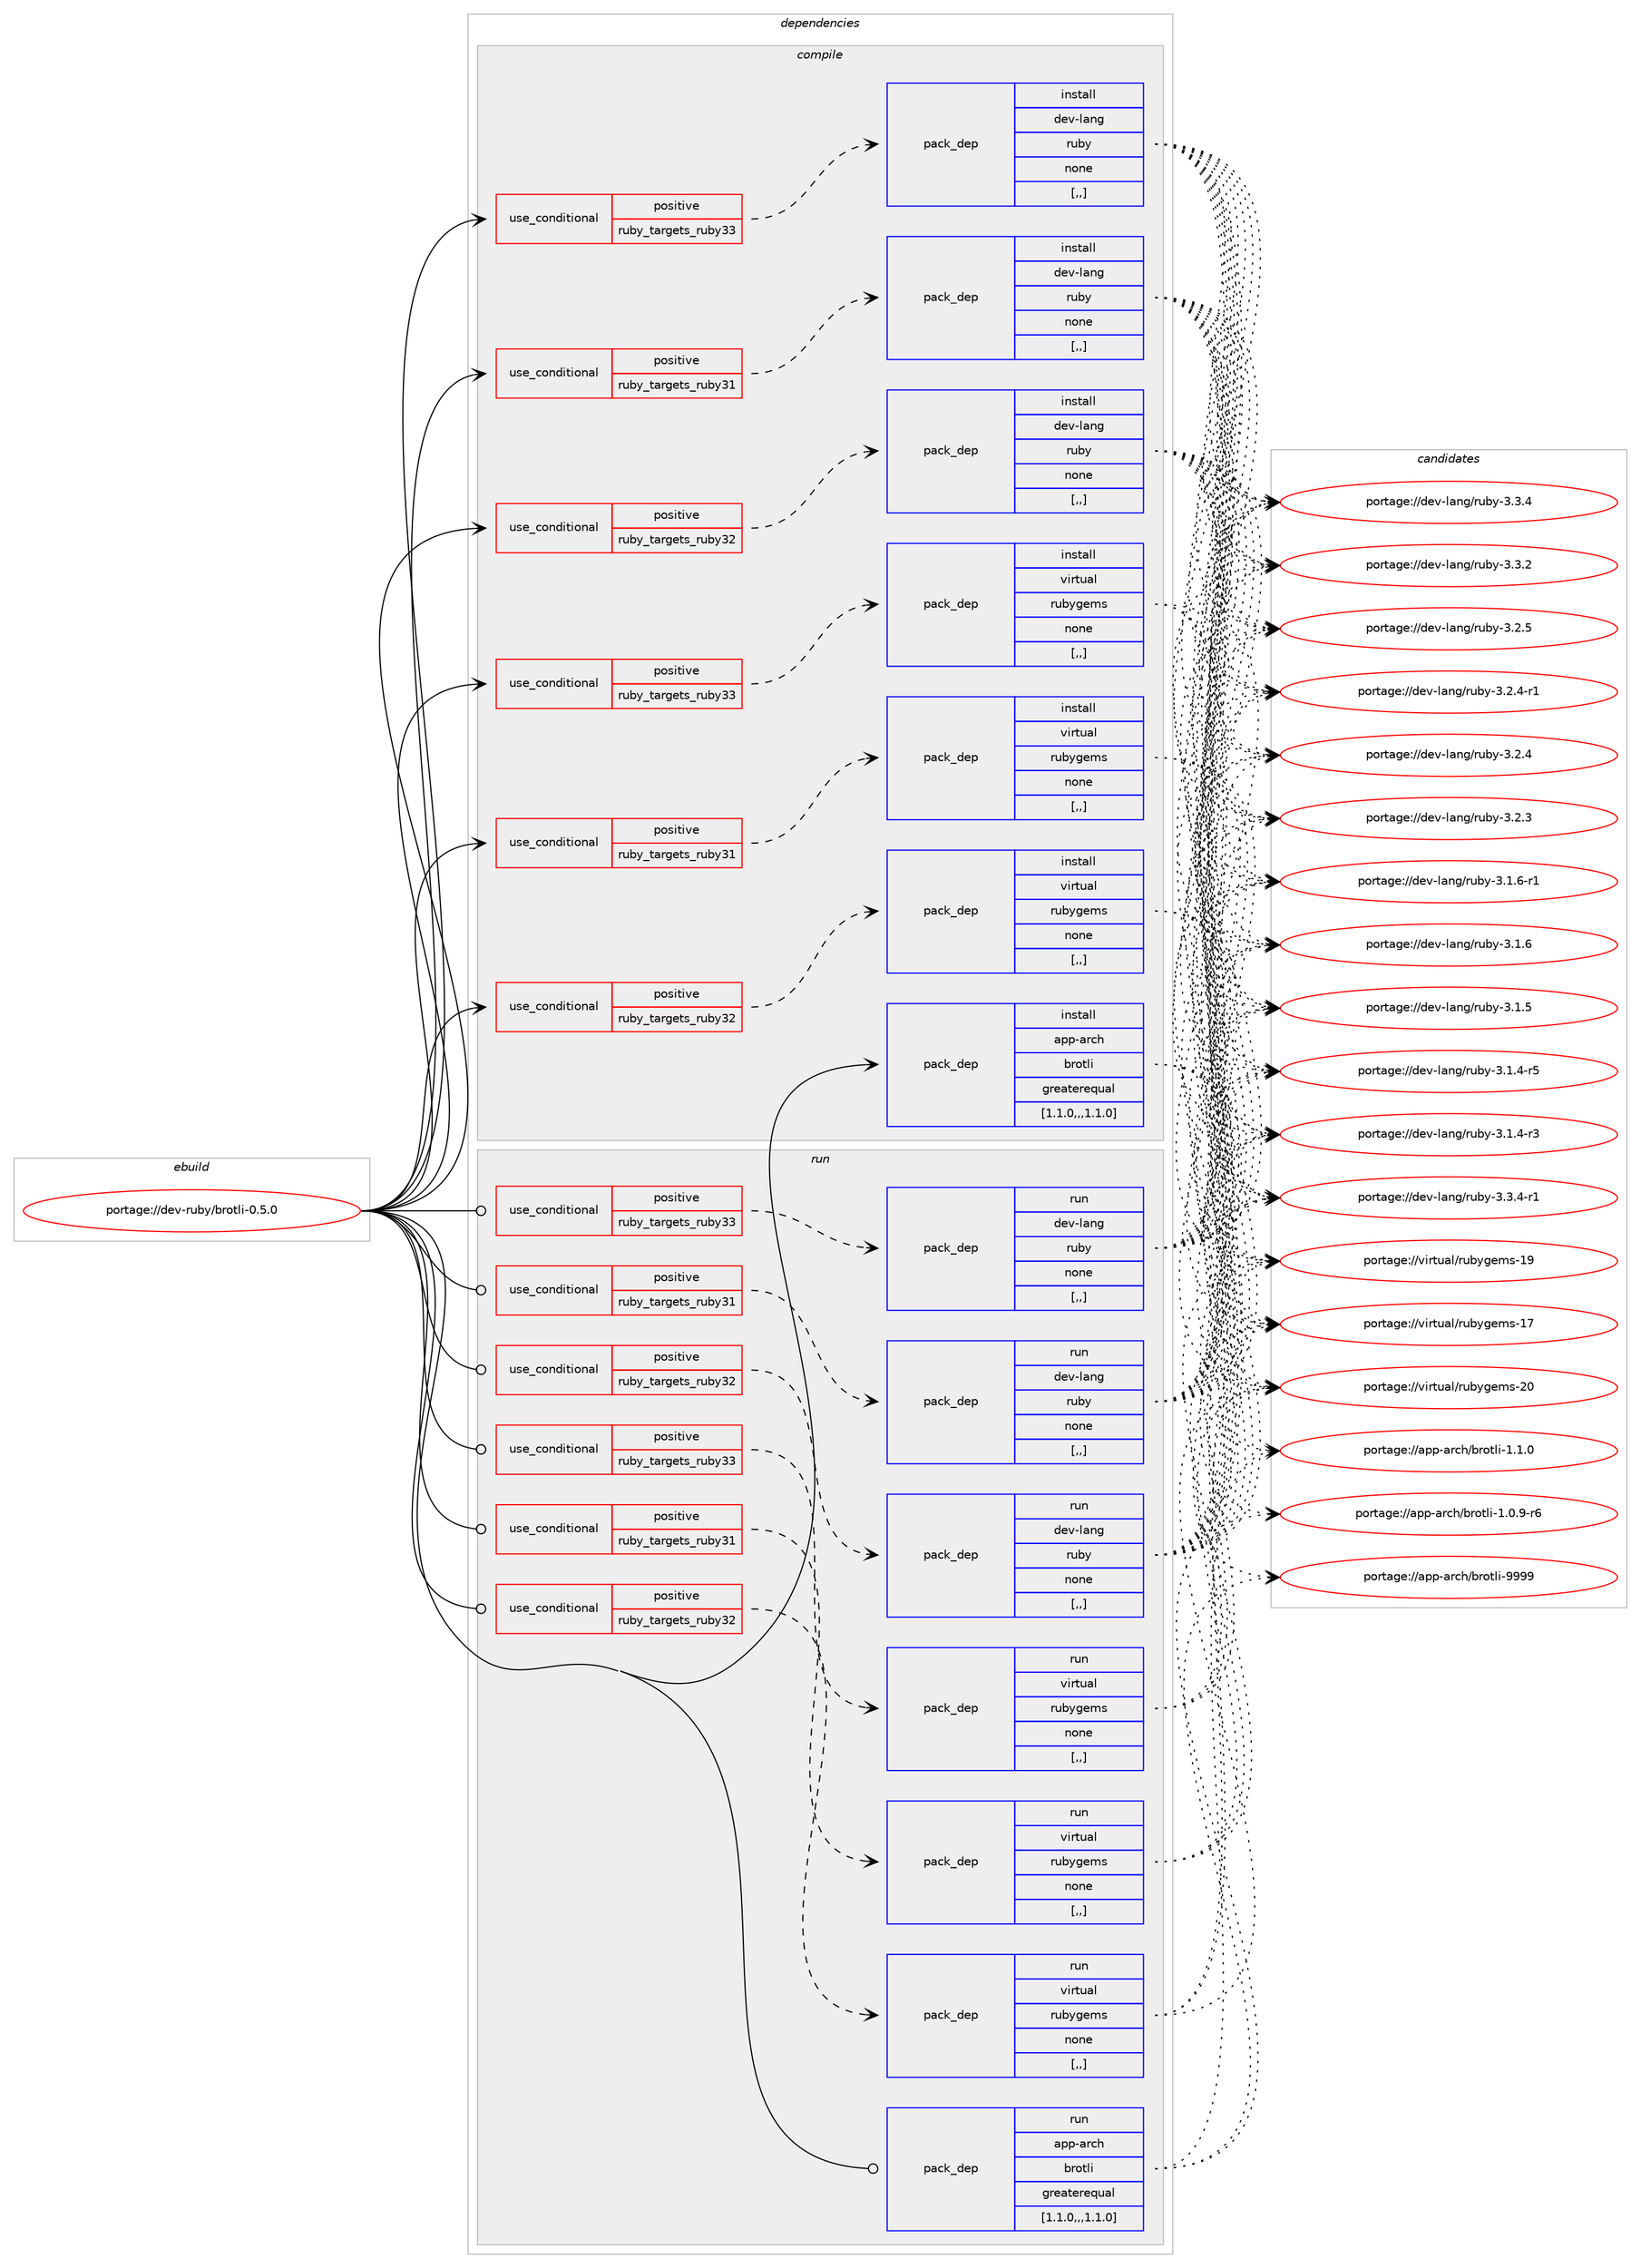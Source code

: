 digraph prolog {

# *************
# Graph options
# *************

newrank=true;
concentrate=true;
compound=true;
graph [rankdir=LR,fontname=Helvetica,fontsize=10,ranksep=1.5];#, ranksep=2.5, nodesep=0.2];
edge  [arrowhead=vee];
node  [fontname=Helvetica,fontsize=10];

# **********
# The ebuild
# **********

subgraph cluster_leftcol {
color=gray;
label=<<i>ebuild</i>>;
id [label="portage://dev-ruby/brotli-0.5.0", color=red, width=4, href="../dev-ruby/brotli-0.5.0.svg"];
}

# ****************
# The dependencies
# ****************

subgraph cluster_midcol {
color=gray;
label=<<i>dependencies</i>>;
subgraph cluster_compile {
fillcolor="#eeeeee";
style=filled;
label=<<i>compile</i>>;
subgraph cond45173 {
dependency178243 [label=<<TABLE BORDER="0" CELLBORDER="1" CELLSPACING="0" CELLPADDING="4"><TR><TD ROWSPAN="3" CELLPADDING="10">use_conditional</TD></TR><TR><TD>positive</TD></TR><TR><TD>ruby_targets_ruby31</TD></TR></TABLE>>, shape=none, color=red];
subgraph pack131779 {
dependency178244 [label=<<TABLE BORDER="0" CELLBORDER="1" CELLSPACING="0" CELLPADDING="4" WIDTH="220"><TR><TD ROWSPAN="6" CELLPADDING="30">pack_dep</TD></TR><TR><TD WIDTH="110">install</TD></TR><TR><TD>dev-lang</TD></TR><TR><TD>ruby</TD></TR><TR><TD>none</TD></TR><TR><TD>[,,]</TD></TR></TABLE>>, shape=none, color=blue];
}
dependency178243:e -> dependency178244:w [weight=20,style="dashed",arrowhead="vee"];
}
id:e -> dependency178243:w [weight=20,style="solid",arrowhead="vee"];
subgraph cond45174 {
dependency178245 [label=<<TABLE BORDER="0" CELLBORDER="1" CELLSPACING="0" CELLPADDING="4"><TR><TD ROWSPAN="3" CELLPADDING="10">use_conditional</TD></TR><TR><TD>positive</TD></TR><TR><TD>ruby_targets_ruby31</TD></TR></TABLE>>, shape=none, color=red];
subgraph pack131780 {
dependency178246 [label=<<TABLE BORDER="0" CELLBORDER="1" CELLSPACING="0" CELLPADDING="4" WIDTH="220"><TR><TD ROWSPAN="6" CELLPADDING="30">pack_dep</TD></TR><TR><TD WIDTH="110">install</TD></TR><TR><TD>virtual</TD></TR><TR><TD>rubygems</TD></TR><TR><TD>none</TD></TR><TR><TD>[,,]</TD></TR></TABLE>>, shape=none, color=blue];
}
dependency178245:e -> dependency178246:w [weight=20,style="dashed",arrowhead="vee"];
}
id:e -> dependency178245:w [weight=20,style="solid",arrowhead="vee"];
subgraph cond45175 {
dependency178247 [label=<<TABLE BORDER="0" CELLBORDER="1" CELLSPACING="0" CELLPADDING="4"><TR><TD ROWSPAN="3" CELLPADDING="10">use_conditional</TD></TR><TR><TD>positive</TD></TR><TR><TD>ruby_targets_ruby32</TD></TR></TABLE>>, shape=none, color=red];
subgraph pack131781 {
dependency178248 [label=<<TABLE BORDER="0" CELLBORDER="1" CELLSPACING="0" CELLPADDING="4" WIDTH="220"><TR><TD ROWSPAN="6" CELLPADDING="30">pack_dep</TD></TR><TR><TD WIDTH="110">install</TD></TR><TR><TD>dev-lang</TD></TR><TR><TD>ruby</TD></TR><TR><TD>none</TD></TR><TR><TD>[,,]</TD></TR></TABLE>>, shape=none, color=blue];
}
dependency178247:e -> dependency178248:w [weight=20,style="dashed",arrowhead="vee"];
}
id:e -> dependency178247:w [weight=20,style="solid",arrowhead="vee"];
subgraph cond45176 {
dependency178249 [label=<<TABLE BORDER="0" CELLBORDER="1" CELLSPACING="0" CELLPADDING="4"><TR><TD ROWSPAN="3" CELLPADDING="10">use_conditional</TD></TR><TR><TD>positive</TD></TR><TR><TD>ruby_targets_ruby32</TD></TR></TABLE>>, shape=none, color=red];
subgraph pack131782 {
dependency178250 [label=<<TABLE BORDER="0" CELLBORDER="1" CELLSPACING="0" CELLPADDING="4" WIDTH="220"><TR><TD ROWSPAN="6" CELLPADDING="30">pack_dep</TD></TR><TR><TD WIDTH="110">install</TD></TR><TR><TD>virtual</TD></TR><TR><TD>rubygems</TD></TR><TR><TD>none</TD></TR><TR><TD>[,,]</TD></TR></TABLE>>, shape=none, color=blue];
}
dependency178249:e -> dependency178250:w [weight=20,style="dashed",arrowhead="vee"];
}
id:e -> dependency178249:w [weight=20,style="solid",arrowhead="vee"];
subgraph cond45177 {
dependency178251 [label=<<TABLE BORDER="0" CELLBORDER="1" CELLSPACING="0" CELLPADDING="4"><TR><TD ROWSPAN="3" CELLPADDING="10">use_conditional</TD></TR><TR><TD>positive</TD></TR><TR><TD>ruby_targets_ruby33</TD></TR></TABLE>>, shape=none, color=red];
subgraph pack131783 {
dependency178252 [label=<<TABLE BORDER="0" CELLBORDER="1" CELLSPACING="0" CELLPADDING="4" WIDTH="220"><TR><TD ROWSPAN="6" CELLPADDING="30">pack_dep</TD></TR><TR><TD WIDTH="110">install</TD></TR><TR><TD>dev-lang</TD></TR><TR><TD>ruby</TD></TR><TR><TD>none</TD></TR><TR><TD>[,,]</TD></TR></TABLE>>, shape=none, color=blue];
}
dependency178251:e -> dependency178252:w [weight=20,style="dashed",arrowhead="vee"];
}
id:e -> dependency178251:w [weight=20,style="solid",arrowhead="vee"];
subgraph cond45178 {
dependency178253 [label=<<TABLE BORDER="0" CELLBORDER="1" CELLSPACING="0" CELLPADDING="4"><TR><TD ROWSPAN="3" CELLPADDING="10">use_conditional</TD></TR><TR><TD>positive</TD></TR><TR><TD>ruby_targets_ruby33</TD></TR></TABLE>>, shape=none, color=red];
subgraph pack131784 {
dependency178254 [label=<<TABLE BORDER="0" CELLBORDER="1" CELLSPACING="0" CELLPADDING="4" WIDTH="220"><TR><TD ROWSPAN="6" CELLPADDING="30">pack_dep</TD></TR><TR><TD WIDTH="110">install</TD></TR><TR><TD>virtual</TD></TR><TR><TD>rubygems</TD></TR><TR><TD>none</TD></TR><TR><TD>[,,]</TD></TR></TABLE>>, shape=none, color=blue];
}
dependency178253:e -> dependency178254:w [weight=20,style="dashed",arrowhead="vee"];
}
id:e -> dependency178253:w [weight=20,style="solid",arrowhead="vee"];
subgraph pack131785 {
dependency178255 [label=<<TABLE BORDER="0" CELLBORDER="1" CELLSPACING="0" CELLPADDING="4" WIDTH="220"><TR><TD ROWSPAN="6" CELLPADDING="30">pack_dep</TD></TR><TR><TD WIDTH="110">install</TD></TR><TR><TD>app-arch</TD></TR><TR><TD>brotli</TD></TR><TR><TD>greaterequal</TD></TR><TR><TD>[1.1.0,,,1.1.0]</TD></TR></TABLE>>, shape=none, color=blue];
}
id:e -> dependency178255:w [weight=20,style="solid",arrowhead="vee"];
}
subgraph cluster_compileandrun {
fillcolor="#eeeeee";
style=filled;
label=<<i>compile and run</i>>;
}
subgraph cluster_run {
fillcolor="#eeeeee";
style=filled;
label=<<i>run</i>>;
subgraph cond45179 {
dependency178256 [label=<<TABLE BORDER="0" CELLBORDER="1" CELLSPACING="0" CELLPADDING="4"><TR><TD ROWSPAN="3" CELLPADDING="10">use_conditional</TD></TR><TR><TD>positive</TD></TR><TR><TD>ruby_targets_ruby31</TD></TR></TABLE>>, shape=none, color=red];
subgraph pack131786 {
dependency178257 [label=<<TABLE BORDER="0" CELLBORDER="1" CELLSPACING="0" CELLPADDING="4" WIDTH="220"><TR><TD ROWSPAN="6" CELLPADDING="30">pack_dep</TD></TR><TR><TD WIDTH="110">run</TD></TR><TR><TD>dev-lang</TD></TR><TR><TD>ruby</TD></TR><TR><TD>none</TD></TR><TR><TD>[,,]</TD></TR></TABLE>>, shape=none, color=blue];
}
dependency178256:e -> dependency178257:w [weight=20,style="dashed",arrowhead="vee"];
}
id:e -> dependency178256:w [weight=20,style="solid",arrowhead="odot"];
subgraph cond45180 {
dependency178258 [label=<<TABLE BORDER="0" CELLBORDER="1" CELLSPACING="0" CELLPADDING="4"><TR><TD ROWSPAN="3" CELLPADDING="10">use_conditional</TD></TR><TR><TD>positive</TD></TR><TR><TD>ruby_targets_ruby31</TD></TR></TABLE>>, shape=none, color=red];
subgraph pack131787 {
dependency178259 [label=<<TABLE BORDER="0" CELLBORDER="1" CELLSPACING="0" CELLPADDING="4" WIDTH="220"><TR><TD ROWSPAN="6" CELLPADDING="30">pack_dep</TD></TR><TR><TD WIDTH="110">run</TD></TR><TR><TD>virtual</TD></TR><TR><TD>rubygems</TD></TR><TR><TD>none</TD></TR><TR><TD>[,,]</TD></TR></TABLE>>, shape=none, color=blue];
}
dependency178258:e -> dependency178259:w [weight=20,style="dashed",arrowhead="vee"];
}
id:e -> dependency178258:w [weight=20,style="solid",arrowhead="odot"];
subgraph cond45181 {
dependency178260 [label=<<TABLE BORDER="0" CELLBORDER="1" CELLSPACING="0" CELLPADDING="4"><TR><TD ROWSPAN="3" CELLPADDING="10">use_conditional</TD></TR><TR><TD>positive</TD></TR><TR><TD>ruby_targets_ruby32</TD></TR></TABLE>>, shape=none, color=red];
subgraph pack131788 {
dependency178261 [label=<<TABLE BORDER="0" CELLBORDER="1" CELLSPACING="0" CELLPADDING="4" WIDTH="220"><TR><TD ROWSPAN="6" CELLPADDING="30">pack_dep</TD></TR><TR><TD WIDTH="110">run</TD></TR><TR><TD>dev-lang</TD></TR><TR><TD>ruby</TD></TR><TR><TD>none</TD></TR><TR><TD>[,,]</TD></TR></TABLE>>, shape=none, color=blue];
}
dependency178260:e -> dependency178261:w [weight=20,style="dashed",arrowhead="vee"];
}
id:e -> dependency178260:w [weight=20,style="solid",arrowhead="odot"];
subgraph cond45182 {
dependency178262 [label=<<TABLE BORDER="0" CELLBORDER="1" CELLSPACING="0" CELLPADDING="4"><TR><TD ROWSPAN="3" CELLPADDING="10">use_conditional</TD></TR><TR><TD>positive</TD></TR><TR><TD>ruby_targets_ruby32</TD></TR></TABLE>>, shape=none, color=red];
subgraph pack131789 {
dependency178263 [label=<<TABLE BORDER="0" CELLBORDER="1" CELLSPACING="0" CELLPADDING="4" WIDTH="220"><TR><TD ROWSPAN="6" CELLPADDING="30">pack_dep</TD></TR><TR><TD WIDTH="110">run</TD></TR><TR><TD>virtual</TD></TR><TR><TD>rubygems</TD></TR><TR><TD>none</TD></TR><TR><TD>[,,]</TD></TR></TABLE>>, shape=none, color=blue];
}
dependency178262:e -> dependency178263:w [weight=20,style="dashed",arrowhead="vee"];
}
id:e -> dependency178262:w [weight=20,style="solid",arrowhead="odot"];
subgraph cond45183 {
dependency178264 [label=<<TABLE BORDER="0" CELLBORDER="1" CELLSPACING="0" CELLPADDING="4"><TR><TD ROWSPAN="3" CELLPADDING="10">use_conditional</TD></TR><TR><TD>positive</TD></TR><TR><TD>ruby_targets_ruby33</TD></TR></TABLE>>, shape=none, color=red];
subgraph pack131790 {
dependency178265 [label=<<TABLE BORDER="0" CELLBORDER="1" CELLSPACING="0" CELLPADDING="4" WIDTH="220"><TR><TD ROWSPAN="6" CELLPADDING="30">pack_dep</TD></TR><TR><TD WIDTH="110">run</TD></TR><TR><TD>dev-lang</TD></TR><TR><TD>ruby</TD></TR><TR><TD>none</TD></TR><TR><TD>[,,]</TD></TR></TABLE>>, shape=none, color=blue];
}
dependency178264:e -> dependency178265:w [weight=20,style="dashed",arrowhead="vee"];
}
id:e -> dependency178264:w [weight=20,style="solid",arrowhead="odot"];
subgraph cond45184 {
dependency178266 [label=<<TABLE BORDER="0" CELLBORDER="1" CELLSPACING="0" CELLPADDING="4"><TR><TD ROWSPAN="3" CELLPADDING="10">use_conditional</TD></TR><TR><TD>positive</TD></TR><TR><TD>ruby_targets_ruby33</TD></TR></TABLE>>, shape=none, color=red];
subgraph pack131791 {
dependency178267 [label=<<TABLE BORDER="0" CELLBORDER="1" CELLSPACING="0" CELLPADDING="4" WIDTH="220"><TR><TD ROWSPAN="6" CELLPADDING="30">pack_dep</TD></TR><TR><TD WIDTH="110">run</TD></TR><TR><TD>virtual</TD></TR><TR><TD>rubygems</TD></TR><TR><TD>none</TD></TR><TR><TD>[,,]</TD></TR></TABLE>>, shape=none, color=blue];
}
dependency178266:e -> dependency178267:w [weight=20,style="dashed",arrowhead="vee"];
}
id:e -> dependency178266:w [weight=20,style="solid",arrowhead="odot"];
subgraph pack131792 {
dependency178268 [label=<<TABLE BORDER="0" CELLBORDER="1" CELLSPACING="0" CELLPADDING="4" WIDTH="220"><TR><TD ROWSPAN="6" CELLPADDING="30">pack_dep</TD></TR><TR><TD WIDTH="110">run</TD></TR><TR><TD>app-arch</TD></TR><TR><TD>brotli</TD></TR><TR><TD>greaterequal</TD></TR><TR><TD>[1.1.0,,,1.1.0]</TD></TR></TABLE>>, shape=none, color=blue];
}
id:e -> dependency178268:w [weight=20,style="solid",arrowhead="odot"];
}
}

# **************
# The candidates
# **************

subgraph cluster_choices {
rank=same;
color=gray;
label=<<i>candidates</i>>;

subgraph choice131779 {
color=black;
nodesep=1;
choice100101118451089711010347114117981214551465146524511449 [label="portage://dev-lang/ruby-3.3.4-r1", color=red, width=4,href="../dev-lang/ruby-3.3.4-r1.svg"];
choice10010111845108971101034711411798121455146514652 [label="portage://dev-lang/ruby-3.3.4", color=red, width=4,href="../dev-lang/ruby-3.3.4.svg"];
choice10010111845108971101034711411798121455146514650 [label="portage://dev-lang/ruby-3.3.2", color=red, width=4,href="../dev-lang/ruby-3.3.2.svg"];
choice10010111845108971101034711411798121455146504653 [label="portage://dev-lang/ruby-3.2.5", color=red, width=4,href="../dev-lang/ruby-3.2.5.svg"];
choice100101118451089711010347114117981214551465046524511449 [label="portage://dev-lang/ruby-3.2.4-r1", color=red, width=4,href="../dev-lang/ruby-3.2.4-r1.svg"];
choice10010111845108971101034711411798121455146504652 [label="portage://dev-lang/ruby-3.2.4", color=red, width=4,href="../dev-lang/ruby-3.2.4.svg"];
choice10010111845108971101034711411798121455146504651 [label="portage://dev-lang/ruby-3.2.3", color=red, width=4,href="../dev-lang/ruby-3.2.3.svg"];
choice100101118451089711010347114117981214551464946544511449 [label="portage://dev-lang/ruby-3.1.6-r1", color=red, width=4,href="../dev-lang/ruby-3.1.6-r1.svg"];
choice10010111845108971101034711411798121455146494654 [label="portage://dev-lang/ruby-3.1.6", color=red, width=4,href="../dev-lang/ruby-3.1.6.svg"];
choice10010111845108971101034711411798121455146494653 [label="portage://dev-lang/ruby-3.1.5", color=red, width=4,href="../dev-lang/ruby-3.1.5.svg"];
choice100101118451089711010347114117981214551464946524511453 [label="portage://dev-lang/ruby-3.1.4-r5", color=red, width=4,href="../dev-lang/ruby-3.1.4-r5.svg"];
choice100101118451089711010347114117981214551464946524511451 [label="portage://dev-lang/ruby-3.1.4-r3", color=red, width=4,href="../dev-lang/ruby-3.1.4-r3.svg"];
dependency178244:e -> choice100101118451089711010347114117981214551465146524511449:w [style=dotted,weight="100"];
dependency178244:e -> choice10010111845108971101034711411798121455146514652:w [style=dotted,weight="100"];
dependency178244:e -> choice10010111845108971101034711411798121455146514650:w [style=dotted,weight="100"];
dependency178244:e -> choice10010111845108971101034711411798121455146504653:w [style=dotted,weight="100"];
dependency178244:e -> choice100101118451089711010347114117981214551465046524511449:w [style=dotted,weight="100"];
dependency178244:e -> choice10010111845108971101034711411798121455146504652:w [style=dotted,weight="100"];
dependency178244:e -> choice10010111845108971101034711411798121455146504651:w [style=dotted,weight="100"];
dependency178244:e -> choice100101118451089711010347114117981214551464946544511449:w [style=dotted,weight="100"];
dependency178244:e -> choice10010111845108971101034711411798121455146494654:w [style=dotted,weight="100"];
dependency178244:e -> choice10010111845108971101034711411798121455146494653:w [style=dotted,weight="100"];
dependency178244:e -> choice100101118451089711010347114117981214551464946524511453:w [style=dotted,weight="100"];
dependency178244:e -> choice100101118451089711010347114117981214551464946524511451:w [style=dotted,weight="100"];
}
subgraph choice131780 {
color=black;
nodesep=1;
choice118105114116117971084711411798121103101109115455048 [label="portage://virtual/rubygems-20", color=red, width=4,href="../virtual/rubygems-20.svg"];
choice118105114116117971084711411798121103101109115454957 [label="portage://virtual/rubygems-19", color=red, width=4,href="../virtual/rubygems-19.svg"];
choice118105114116117971084711411798121103101109115454955 [label="portage://virtual/rubygems-17", color=red, width=4,href="../virtual/rubygems-17.svg"];
dependency178246:e -> choice118105114116117971084711411798121103101109115455048:w [style=dotted,weight="100"];
dependency178246:e -> choice118105114116117971084711411798121103101109115454957:w [style=dotted,weight="100"];
dependency178246:e -> choice118105114116117971084711411798121103101109115454955:w [style=dotted,weight="100"];
}
subgraph choice131781 {
color=black;
nodesep=1;
choice100101118451089711010347114117981214551465146524511449 [label="portage://dev-lang/ruby-3.3.4-r1", color=red, width=4,href="../dev-lang/ruby-3.3.4-r1.svg"];
choice10010111845108971101034711411798121455146514652 [label="portage://dev-lang/ruby-3.3.4", color=red, width=4,href="../dev-lang/ruby-3.3.4.svg"];
choice10010111845108971101034711411798121455146514650 [label="portage://dev-lang/ruby-3.3.2", color=red, width=4,href="../dev-lang/ruby-3.3.2.svg"];
choice10010111845108971101034711411798121455146504653 [label="portage://dev-lang/ruby-3.2.5", color=red, width=4,href="../dev-lang/ruby-3.2.5.svg"];
choice100101118451089711010347114117981214551465046524511449 [label="portage://dev-lang/ruby-3.2.4-r1", color=red, width=4,href="../dev-lang/ruby-3.2.4-r1.svg"];
choice10010111845108971101034711411798121455146504652 [label="portage://dev-lang/ruby-3.2.4", color=red, width=4,href="../dev-lang/ruby-3.2.4.svg"];
choice10010111845108971101034711411798121455146504651 [label="portage://dev-lang/ruby-3.2.3", color=red, width=4,href="../dev-lang/ruby-3.2.3.svg"];
choice100101118451089711010347114117981214551464946544511449 [label="portage://dev-lang/ruby-3.1.6-r1", color=red, width=4,href="../dev-lang/ruby-3.1.6-r1.svg"];
choice10010111845108971101034711411798121455146494654 [label="portage://dev-lang/ruby-3.1.6", color=red, width=4,href="../dev-lang/ruby-3.1.6.svg"];
choice10010111845108971101034711411798121455146494653 [label="portage://dev-lang/ruby-3.1.5", color=red, width=4,href="../dev-lang/ruby-3.1.5.svg"];
choice100101118451089711010347114117981214551464946524511453 [label="portage://dev-lang/ruby-3.1.4-r5", color=red, width=4,href="../dev-lang/ruby-3.1.4-r5.svg"];
choice100101118451089711010347114117981214551464946524511451 [label="portage://dev-lang/ruby-3.1.4-r3", color=red, width=4,href="../dev-lang/ruby-3.1.4-r3.svg"];
dependency178248:e -> choice100101118451089711010347114117981214551465146524511449:w [style=dotted,weight="100"];
dependency178248:e -> choice10010111845108971101034711411798121455146514652:w [style=dotted,weight="100"];
dependency178248:e -> choice10010111845108971101034711411798121455146514650:w [style=dotted,weight="100"];
dependency178248:e -> choice10010111845108971101034711411798121455146504653:w [style=dotted,weight="100"];
dependency178248:e -> choice100101118451089711010347114117981214551465046524511449:w [style=dotted,weight="100"];
dependency178248:e -> choice10010111845108971101034711411798121455146504652:w [style=dotted,weight="100"];
dependency178248:e -> choice10010111845108971101034711411798121455146504651:w [style=dotted,weight="100"];
dependency178248:e -> choice100101118451089711010347114117981214551464946544511449:w [style=dotted,weight="100"];
dependency178248:e -> choice10010111845108971101034711411798121455146494654:w [style=dotted,weight="100"];
dependency178248:e -> choice10010111845108971101034711411798121455146494653:w [style=dotted,weight="100"];
dependency178248:e -> choice100101118451089711010347114117981214551464946524511453:w [style=dotted,weight="100"];
dependency178248:e -> choice100101118451089711010347114117981214551464946524511451:w [style=dotted,weight="100"];
}
subgraph choice131782 {
color=black;
nodesep=1;
choice118105114116117971084711411798121103101109115455048 [label="portage://virtual/rubygems-20", color=red, width=4,href="../virtual/rubygems-20.svg"];
choice118105114116117971084711411798121103101109115454957 [label="portage://virtual/rubygems-19", color=red, width=4,href="../virtual/rubygems-19.svg"];
choice118105114116117971084711411798121103101109115454955 [label="portage://virtual/rubygems-17", color=red, width=4,href="../virtual/rubygems-17.svg"];
dependency178250:e -> choice118105114116117971084711411798121103101109115455048:w [style=dotted,weight="100"];
dependency178250:e -> choice118105114116117971084711411798121103101109115454957:w [style=dotted,weight="100"];
dependency178250:e -> choice118105114116117971084711411798121103101109115454955:w [style=dotted,weight="100"];
}
subgraph choice131783 {
color=black;
nodesep=1;
choice100101118451089711010347114117981214551465146524511449 [label="portage://dev-lang/ruby-3.3.4-r1", color=red, width=4,href="../dev-lang/ruby-3.3.4-r1.svg"];
choice10010111845108971101034711411798121455146514652 [label="portage://dev-lang/ruby-3.3.4", color=red, width=4,href="../dev-lang/ruby-3.3.4.svg"];
choice10010111845108971101034711411798121455146514650 [label="portage://dev-lang/ruby-3.3.2", color=red, width=4,href="../dev-lang/ruby-3.3.2.svg"];
choice10010111845108971101034711411798121455146504653 [label="portage://dev-lang/ruby-3.2.5", color=red, width=4,href="../dev-lang/ruby-3.2.5.svg"];
choice100101118451089711010347114117981214551465046524511449 [label="portage://dev-lang/ruby-3.2.4-r1", color=red, width=4,href="../dev-lang/ruby-3.2.4-r1.svg"];
choice10010111845108971101034711411798121455146504652 [label="portage://dev-lang/ruby-3.2.4", color=red, width=4,href="../dev-lang/ruby-3.2.4.svg"];
choice10010111845108971101034711411798121455146504651 [label="portage://dev-lang/ruby-3.2.3", color=red, width=4,href="../dev-lang/ruby-3.2.3.svg"];
choice100101118451089711010347114117981214551464946544511449 [label="portage://dev-lang/ruby-3.1.6-r1", color=red, width=4,href="../dev-lang/ruby-3.1.6-r1.svg"];
choice10010111845108971101034711411798121455146494654 [label="portage://dev-lang/ruby-3.1.6", color=red, width=4,href="../dev-lang/ruby-3.1.6.svg"];
choice10010111845108971101034711411798121455146494653 [label="portage://dev-lang/ruby-3.1.5", color=red, width=4,href="../dev-lang/ruby-3.1.5.svg"];
choice100101118451089711010347114117981214551464946524511453 [label="portage://dev-lang/ruby-3.1.4-r5", color=red, width=4,href="../dev-lang/ruby-3.1.4-r5.svg"];
choice100101118451089711010347114117981214551464946524511451 [label="portage://dev-lang/ruby-3.1.4-r3", color=red, width=4,href="../dev-lang/ruby-3.1.4-r3.svg"];
dependency178252:e -> choice100101118451089711010347114117981214551465146524511449:w [style=dotted,weight="100"];
dependency178252:e -> choice10010111845108971101034711411798121455146514652:w [style=dotted,weight="100"];
dependency178252:e -> choice10010111845108971101034711411798121455146514650:w [style=dotted,weight="100"];
dependency178252:e -> choice10010111845108971101034711411798121455146504653:w [style=dotted,weight="100"];
dependency178252:e -> choice100101118451089711010347114117981214551465046524511449:w [style=dotted,weight="100"];
dependency178252:e -> choice10010111845108971101034711411798121455146504652:w [style=dotted,weight="100"];
dependency178252:e -> choice10010111845108971101034711411798121455146504651:w [style=dotted,weight="100"];
dependency178252:e -> choice100101118451089711010347114117981214551464946544511449:w [style=dotted,weight="100"];
dependency178252:e -> choice10010111845108971101034711411798121455146494654:w [style=dotted,weight="100"];
dependency178252:e -> choice10010111845108971101034711411798121455146494653:w [style=dotted,weight="100"];
dependency178252:e -> choice100101118451089711010347114117981214551464946524511453:w [style=dotted,weight="100"];
dependency178252:e -> choice100101118451089711010347114117981214551464946524511451:w [style=dotted,weight="100"];
}
subgraph choice131784 {
color=black;
nodesep=1;
choice118105114116117971084711411798121103101109115455048 [label="portage://virtual/rubygems-20", color=red, width=4,href="../virtual/rubygems-20.svg"];
choice118105114116117971084711411798121103101109115454957 [label="portage://virtual/rubygems-19", color=red, width=4,href="../virtual/rubygems-19.svg"];
choice118105114116117971084711411798121103101109115454955 [label="portage://virtual/rubygems-17", color=red, width=4,href="../virtual/rubygems-17.svg"];
dependency178254:e -> choice118105114116117971084711411798121103101109115455048:w [style=dotted,weight="100"];
dependency178254:e -> choice118105114116117971084711411798121103101109115454957:w [style=dotted,weight="100"];
dependency178254:e -> choice118105114116117971084711411798121103101109115454955:w [style=dotted,weight="100"];
}
subgraph choice131785 {
color=black;
nodesep=1;
choice9711211245971149910447981141111161081054557575757 [label="portage://app-arch/brotli-9999", color=red, width=4,href="../app-arch/brotli-9999.svg"];
choice971121124597114991044798114111116108105454946494648 [label="portage://app-arch/brotli-1.1.0", color=red, width=4,href="../app-arch/brotli-1.1.0.svg"];
choice9711211245971149910447981141111161081054549464846574511454 [label="portage://app-arch/brotli-1.0.9-r6", color=red, width=4,href="../app-arch/brotli-1.0.9-r6.svg"];
dependency178255:e -> choice9711211245971149910447981141111161081054557575757:w [style=dotted,weight="100"];
dependency178255:e -> choice971121124597114991044798114111116108105454946494648:w [style=dotted,weight="100"];
dependency178255:e -> choice9711211245971149910447981141111161081054549464846574511454:w [style=dotted,weight="100"];
}
subgraph choice131786 {
color=black;
nodesep=1;
choice100101118451089711010347114117981214551465146524511449 [label="portage://dev-lang/ruby-3.3.4-r1", color=red, width=4,href="../dev-lang/ruby-3.3.4-r1.svg"];
choice10010111845108971101034711411798121455146514652 [label="portage://dev-lang/ruby-3.3.4", color=red, width=4,href="../dev-lang/ruby-3.3.4.svg"];
choice10010111845108971101034711411798121455146514650 [label="portage://dev-lang/ruby-3.3.2", color=red, width=4,href="../dev-lang/ruby-3.3.2.svg"];
choice10010111845108971101034711411798121455146504653 [label="portage://dev-lang/ruby-3.2.5", color=red, width=4,href="../dev-lang/ruby-3.2.5.svg"];
choice100101118451089711010347114117981214551465046524511449 [label="portage://dev-lang/ruby-3.2.4-r1", color=red, width=4,href="../dev-lang/ruby-3.2.4-r1.svg"];
choice10010111845108971101034711411798121455146504652 [label="portage://dev-lang/ruby-3.2.4", color=red, width=4,href="../dev-lang/ruby-3.2.4.svg"];
choice10010111845108971101034711411798121455146504651 [label="portage://dev-lang/ruby-3.2.3", color=red, width=4,href="../dev-lang/ruby-3.2.3.svg"];
choice100101118451089711010347114117981214551464946544511449 [label="portage://dev-lang/ruby-3.1.6-r1", color=red, width=4,href="../dev-lang/ruby-3.1.6-r1.svg"];
choice10010111845108971101034711411798121455146494654 [label="portage://dev-lang/ruby-3.1.6", color=red, width=4,href="../dev-lang/ruby-3.1.6.svg"];
choice10010111845108971101034711411798121455146494653 [label="portage://dev-lang/ruby-3.1.5", color=red, width=4,href="../dev-lang/ruby-3.1.5.svg"];
choice100101118451089711010347114117981214551464946524511453 [label="portage://dev-lang/ruby-3.1.4-r5", color=red, width=4,href="../dev-lang/ruby-3.1.4-r5.svg"];
choice100101118451089711010347114117981214551464946524511451 [label="portage://dev-lang/ruby-3.1.4-r3", color=red, width=4,href="../dev-lang/ruby-3.1.4-r3.svg"];
dependency178257:e -> choice100101118451089711010347114117981214551465146524511449:w [style=dotted,weight="100"];
dependency178257:e -> choice10010111845108971101034711411798121455146514652:w [style=dotted,weight="100"];
dependency178257:e -> choice10010111845108971101034711411798121455146514650:w [style=dotted,weight="100"];
dependency178257:e -> choice10010111845108971101034711411798121455146504653:w [style=dotted,weight="100"];
dependency178257:e -> choice100101118451089711010347114117981214551465046524511449:w [style=dotted,weight="100"];
dependency178257:e -> choice10010111845108971101034711411798121455146504652:w [style=dotted,weight="100"];
dependency178257:e -> choice10010111845108971101034711411798121455146504651:w [style=dotted,weight="100"];
dependency178257:e -> choice100101118451089711010347114117981214551464946544511449:w [style=dotted,weight="100"];
dependency178257:e -> choice10010111845108971101034711411798121455146494654:w [style=dotted,weight="100"];
dependency178257:e -> choice10010111845108971101034711411798121455146494653:w [style=dotted,weight="100"];
dependency178257:e -> choice100101118451089711010347114117981214551464946524511453:w [style=dotted,weight="100"];
dependency178257:e -> choice100101118451089711010347114117981214551464946524511451:w [style=dotted,weight="100"];
}
subgraph choice131787 {
color=black;
nodesep=1;
choice118105114116117971084711411798121103101109115455048 [label="portage://virtual/rubygems-20", color=red, width=4,href="../virtual/rubygems-20.svg"];
choice118105114116117971084711411798121103101109115454957 [label="portage://virtual/rubygems-19", color=red, width=4,href="../virtual/rubygems-19.svg"];
choice118105114116117971084711411798121103101109115454955 [label="portage://virtual/rubygems-17", color=red, width=4,href="../virtual/rubygems-17.svg"];
dependency178259:e -> choice118105114116117971084711411798121103101109115455048:w [style=dotted,weight="100"];
dependency178259:e -> choice118105114116117971084711411798121103101109115454957:w [style=dotted,weight="100"];
dependency178259:e -> choice118105114116117971084711411798121103101109115454955:w [style=dotted,weight="100"];
}
subgraph choice131788 {
color=black;
nodesep=1;
choice100101118451089711010347114117981214551465146524511449 [label="portage://dev-lang/ruby-3.3.4-r1", color=red, width=4,href="../dev-lang/ruby-3.3.4-r1.svg"];
choice10010111845108971101034711411798121455146514652 [label="portage://dev-lang/ruby-3.3.4", color=red, width=4,href="../dev-lang/ruby-3.3.4.svg"];
choice10010111845108971101034711411798121455146514650 [label="portage://dev-lang/ruby-3.3.2", color=red, width=4,href="../dev-lang/ruby-3.3.2.svg"];
choice10010111845108971101034711411798121455146504653 [label="portage://dev-lang/ruby-3.2.5", color=red, width=4,href="../dev-lang/ruby-3.2.5.svg"];
choice100101118451089711010347114117981214551465046524511449 [label="portage://dev-lang/ruby-3.2.4-r1", color=red, width=4,href="../dev-lang/ruby-3.2.4-r1.svg"];
choice10010111845108971101034711411798121455146504652 [label="portage://dev-lang/ruby-3.2.4", color=red, width=4,href="../dev-lang/ruby-3.2.4.svg"];
choice10010111845108971101034711411798121455146504651 [label="portage://dev-lang/ruby-3.2.3", color=red, width=4,href="../dev-lang/ruby-3.2.3.svg"];
choice100101118451089711010347114117981214551464946544511449 [label="portage://dev-lang/ruby-3.1.6-r1", color=red, width=4,href="../dev-lang/ruby-3.1.6-r1.svg"];
choice10010111845108971101034711411798121455146494654 [label="portage://dev-lang/ruby-3.1.6", color=red, width=4,href="../dev-lang/ruby-3.1.6.svg"];
choice10010111845108971101034711411798121455146494653 [label="portage://dev-lang/ruby-3.1.5", color=red, width=4,href="../dev-lang/ruby-3.1.5.svg"];
choice100101118451089711010347114117981214551464946524511453 [label="portage://dev-lang/ruby-3.1.4-r5", color=red, width=4,href="../dev-lang/ruby-3.1.4-r5.svg"];
choice100101118451089711010347114117981214551464946524511451 [label="portage://dev-lang/ruby-3.1.4-r3", color=red, width=4,href="../dev-lang/ruby-3.1.4-r3.svg"];
dependency178261:e -> choice100101118451089711010347114117981214551465146524511449:w [style=dotted,weight="100"];
dependency178261:e -> choice10010111845108971101034711411798121455146514652:w [style=dotted,weight="100"];
dependency178261:e -> choice10010111845108971101034711411798121455146514650:w [style=dotted,weight="100"];
dependency178261:e -> choice10010111845108971101034711411798121455146504653:w [style=dotted,weight="100"];
dependency178261:e -> choice100101118451089711010347114117981214551465046524511449:w [style=dotted,weight="100"];
dependency178261:e -> choice10010111845108971101034711411798121455146504652:w [style=dotted,weight="100"];
dependency178261:e -> choice10010111845108971101034711411798121455146504651:w [style=dotted,weight="100"];
dependency178261:e -> choice100101118451089711010347114117981214551464946544511449:w [style=dotted,weight="100"];
dependency178261:e -> choice10010111845108971101034711411798121455146494654:w [style=dotted,weight="100"];
dependency178261:e -> choice10010111845108971101034711411798121455146494653:w [style=dotted,weight="100"];
dependency178261:e -> choice100101118451089711010347114117981214551464946524511453:w [style=dotted,weight="100"];
dependency178261:e -> choice100101118451089711010347114117981214551464946524511451:w [style=dotted,weight="100"];
}
subgraph choice131789 {
color=black;
nodesep=1;
choice118105114116117971084711411798121103101109115455048 [label="portage://virtual/rubygems-20", color=red, width=4,href="../virtual/rubygems-20.svg"];
choice118105114116117971084711411798121103101109115454957 [label="portage://virtual/rubygems-19", color=red, width=4,href="../virtual/rubygems-19.svg"];
choice118105114116117971084711411798121103101109115454955 [label="portage://virtual/rubygems-17", color=red, width=4,href="../virtual/rubygems-17.svg"];
dependency178263:e -> choice118105114116117971084711411798121103101109115455048:w [style=dotted,weight="100"];
dependency178263:e -> choice118105114116117971084711411798121103101109115454957:w [style=dotted,weight="100"];
dependency178263:e -> choice118105114116117971084711411798121103101109115454955:w [style=dotted,weight="100"];
}
subgraph choice131790 {
color=black;
nodesep=1;
choice100101118451089711010347114117981214551465146524511449 [label="portage://dev-lang/ruby-3.3.4-r1", color=red, width=4,href="../dev-lang/ruby-3.3.4-r1.svg"];
choice10010111845108971101034711411798121455146514652 [label="portage://dev-lang/ruby-3.3.4", color=red, width=4,href="../dev-lang/ruby-3.3.4.svg"];
choice10010111845108971101034711411798121455146514650 [label="portage://dev-lang/ruby-3.3.2", color=red, width=4,href="../dev-lang/ruby-3.3.2.svg"];
choice10010111845108971101034711411798121455146504653 [label="portage://dev-lang/ruby-3.2.5", color=red, width=4,href="../dev-lang/ruby-3.2.5.svg"];
choice100101118451089711010347114117981214551465046524511449 [label="portage://dev-lang/ruby-3.2.4-r1", color=red, width=4,href="../dev-lang/ruby-3.2.4-r1.svg"];
choice10010111845108971101034711411798121455146504652 [label="portage://dev-lang/ruby-3.2.4", color=red, width=4,href="../dev-lang/ruby-3.2.4.svg"];
choice10010111845108971101034711411798121455146504651 [label="portage://dev-lang/ruby-3.2.3", color=red, width=4,href="../dev-lang/ruby-3.2.3.svg"];
choice100101118451089711010347114117981214551464946544511449 [label="portage://dev-lang/ruby-3.1.6-r1", color=red, width=4,href="../dev-lang/ruby-3.1.6-r1.svg"];
choice10010111845108971101034711411798121455146494654 [label="portage://dev-lang/ruby-3.1.6", color=red, width=4,href="../dev-lang/ruby-3.1.6.svg"];
choice10010111845108971101034711411798121455146494653 [label="portage://dev-lang/ruby-3.1.5", color=red, width=4,href="../dev-lang/ruby-3.1.5.svg"];
choice100101118451089711010347114117981214551464946524511453 [label="portage://dev-lang/ruby-3.1.4-r5", color=red, width=4,href="../dev-lang/ruby-3.1.4-r5.svg"];
choice100101118451089711010347114117981214551464946524511451 [label="portage://dev-lang/ruby-3.1.4-r3", color=red, width=4,href="../dev-lang/ruby-3.1.4-r3.svg"];
dependency178265:e -> choice100101118451089711010347114117981214551465146524511449:w [style=dotted,weight="100"];
dependency178265:e -> choice10010111845108971101034711411798121455146514652:w [style=dotted,weight="100"];
dependency178265:e -> choice10010111845108971101034711411798121455146514650:w [style=dotted,weight="100"];
dependency178265:e -> choice10010111845108971101034711411798121455146504653:w [style=dotted,weight="100"];
dependency178265:e -> choice100101118451089711010347114117981214551465046524511449:w [style=dotted,weight="100"];
dependency178265:e -> choice10010111845108971101034711411798121455146504652:w [style=dotted,weight="100"];
dependency178265:e -> choice10010111845108971101034711411798121455146504651:w [style=dotted,weight="100"];
dependency178265:e -> choice100101118451089711010347114117981214551464946544511449:w [style=dotted,weight="100"];
dependency178265:e -> choice10010111845108971101034711411798121455146494654:w [style=dotted,weight="100"];
dependency178265:e -> choice10010111845108971101034711411798121455146494653:w [style=dotted,weight="100"];
dependency178265:e -> choice100101118451089711010347114117981214551464946524511453:w [style=dotted,weight="100"];
dependency178265:e -> choice100101118451089711010347114117981214551464946524511451:w [style=dotted,weight="100"];
}
subgraph choice131791 {
color=black;
nodesep=1;
choice118105114116117971084711411798121103101109115455048 [label="portage://virtual/rubygems-20", color=red, width=4,href="../virtual/rubygems-20.svg"];
choice118105114116117971084711411798121103101109115454957 [label="portage://virtual/rubygems-19", color=red, width=4,href="../virtual/rubygems-19.svg"];
choice118105114116117971084711411798121103101109115454955 [label="portage://virtual/rubygems-17", color=red, width=4,href="../virtual/rubygems-17.svg"];
dependency178267:e -> choice118105114116117971084711411798121103101109115455048:w [style=dotted,weight="100"];
dependency178267:e -> choice118105114116117971084711411798121103101109115454957:w [style=dotted,weight="100"];
dependency178267:e -> choice118105114116117971084711411798121103101109115454955:w [style=dotted,weight="100"];
}
subgraph choice131792 {
color=black;
nodesep=1;
choice9711211245971149910447981141111161081054557575757 [label="portage://app-arch/brotli-9999", color=red, width=4,href="../app-arch/brotli-9999.svg"];
choice971121124597114991044798114111116108105454946494648 [label="portage://app-arch/brotli-1.1.0", color=red, width=4,href="../app-arch/brotli-1.1.0.svg"];
choice9711211245971149910447981141111161081054549464846574511454 [label="portage://app-arch/brotli-1.0.9-r6", color=red, width=4,href="../app-arch/brotli-1.0.9-r6.svg"];
dependency178268:e -> choice9711211245971149910447981141111161081054557575757:w [style=dotted,weight="100"];
dependency178268:e -> choice971121124597114991044798114111116108105454946494648:w [style=dotted,weight="100"];
dependency178268:e -> choice9711211245971149910447981141111161081054549464846574511454:w [style=dotted,weight="100"];
}
}

}
